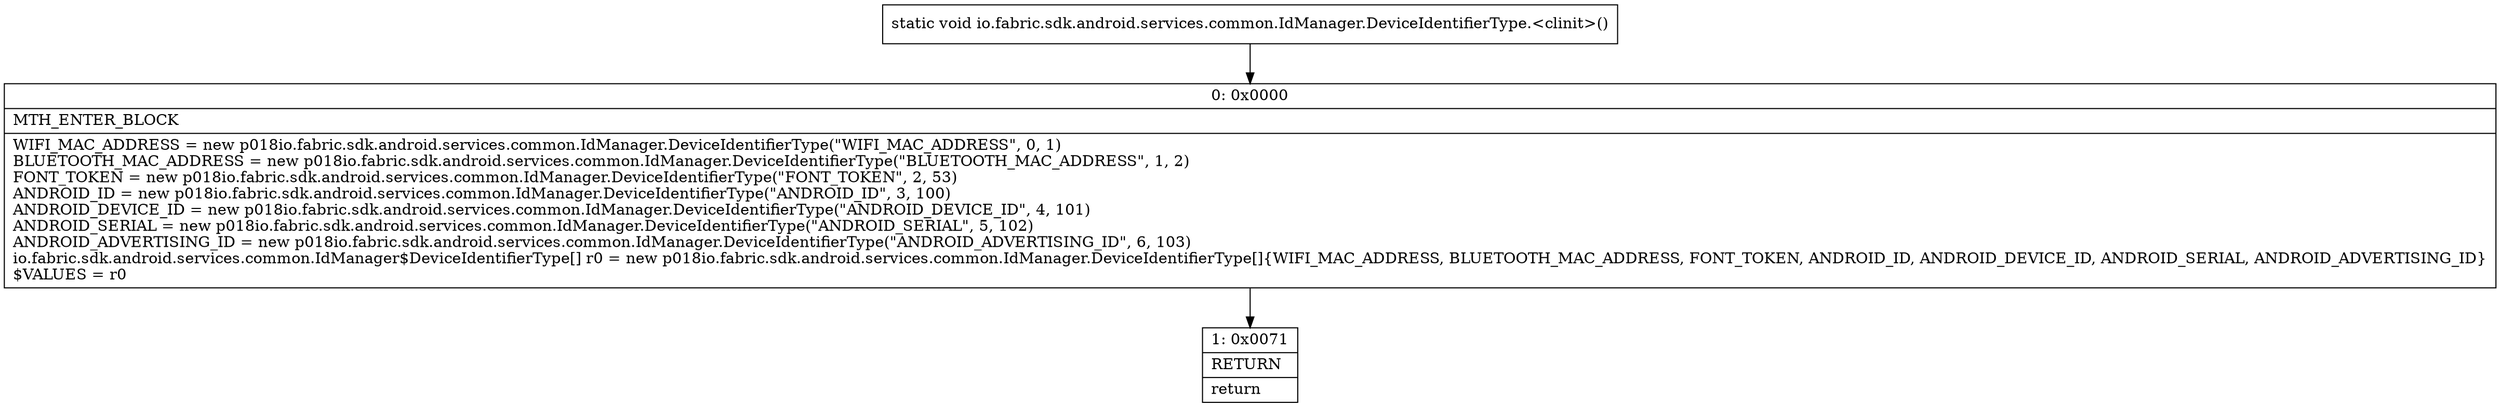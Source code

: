digraph "CFG forio.fabric.sdk.android.services.common.IdManager.DeviceIdentifierType.\<clinit\>()V" {
Node_0 [shape=record,label="{0\:\ 0x0000|MTH_ENTER_BLOCK\l|WIFI_MAC_ADDRESS = new p018io.fabric.sdk.android.services.common.IdManager.DeviceIdentifierType(\"WIFI_MAC_ADDRESS\", 0, 1)\lBLUETOOTH_MAC_ADDRESS = new p018io.fabric.sdk.android.services.common.IdManager.DeviceIdentifierType(\"BLUETOOTH_MAC_ADDRESS\", 1, 2)\lFONT_TOKEN = new p018io.fabric.sdk.android.services.common.IdManager.DeviceIdentifierType(\"FONT_TOKEN\", 2, 53)\lANDROID_ID = new p018io.fabric.sdk.android.services.common.IdManager.DeviceIdentifierType(\"ANDROID_ID\", 3, 100)\lANDROID_DEVICE_ID = new p018io.fabric.sdk.android.services.common.IdManager.DeviceIdentifierType(\"ANDROID_DEVICE_ID\", 4, 101)\lANDROID_SERIAL = new p018io.fabric.sdk.android.services.common.IdManager.DeviceIdentifierType(\"ANDROID_SERIAL\", 5, 102)\lANDROID_ADVERTISING_ID = new p018io.fabric.sdk.android.services.common.IdManager.DeviceIdentifierType(\"ANDROID_ADVERTISING_ID\", 6, 103)\lio.fabric.sdk.android.services.common.IdManager$DeviceIdentifierType[] r0 = new p018io.fabric.sdk.android.services.common.IdManager.DeviceIdentifierType[]\{WIFI_MAC_ADDRESS, BLUETOOTH_MAC_ADDRESS, FONT_TOKEN, ANDROID_ID, ANDROID_DEVICE_ID, ANDROID_SERIAL, ANDROID_ADVERTISING_ID\}\l$VALUES = r0\l}"];
Node_1 [shape=record,label="{1\:\ 0x0071|RETURN\l|return\l}"];
MethodNode[shape=record,label="{static void io.fabric.sdk.android.services.common.IdManager.DeviceIdentifierType.\<clinit\>() }"];
MethodNode -> Node_0;
Node_0 -> Node_1;
}

